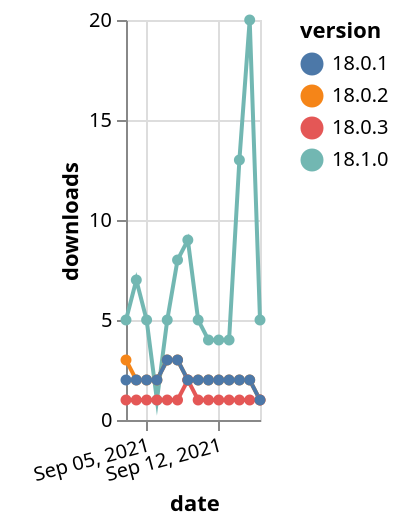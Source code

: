 {"$schema": "https://vega.github.io/schema/vega-lite/v5.json", "description": "A simple bar chart with embedded data.", "data": {"values": [{"date": "2021-09-03", "total": 6042, "delta": 5, "version": "18.1.0"}, {"date": "2021-09-04", "total": 6049, "delta": 7, "version": "18.1.0"}, {"date": "2021-09-05", "total": 6054, "delta": 5, "version": "18.1.0"}, {"date": "2021-09-06", "total": 6055, "delta": 1, "version": "18.1.0"}, {"date": "2021-09-07", "total": 6060, "delta": 5, "version": "18.1.0"}, {"date": "2021-09-08", "total": 6068, "delta": 8, "version": "18.1.0"}, {"date": "2021-09-09", "total": 6077, "delta": 9, "version": "18.1.0"}, {"date": "2021-09-10", "total": 6082, "delta": 5, "version": "18.1.0"}, {"date": "2021-09-11", "total": 6086, "delta": 4, "version": "18.1.0"}, {"date": "2021-09-12", "total": 6090, "delta": 4, "version": "18.1.0"}, {"date": "2021-09-13", "total": 6094, "delta": 4, "version": "18.1.0"}, {"date": "2021-09-14", "total": 6107, "delta": 13, "version": "18.1.0"}, {"date": "2021-09-15", "total": 6127, "delta": 20, "version": "18.1.0"}, {"date": "2021-09-16", "total": 6132, "delta": 5, "version": "18.1.0"}, {"date": "2021-09-03", "total": 3118, "delta": 3, "version": "18.0.2"}, {"date": "2021-09-04", "total": 3120, "delta": 2, "version": "18.0.2"}, {"date": "2021-09-05", "total": 3122, "delta": 2, "version": "18.0.2"}, {"date": "2021-09-06", "total": 3124, "delta": 2, "version": "18.0.2"}, {"date": "2021-09-07", "total": 3127, "delta": 3, "version": "18.0.2"}, {"date": "2021-09-08", "total": 3130, "delta": 3, "version": "18.0.2"}, {"date": "2021-09-09", "total": 3132, "delta": 2, "version": "18.0.2"}, {"date": "2021-09-10", "total": 3134, "delta": 2, "version": "18.0.2"}, {"date": "2021-09-11", "total": 3136, "delta": 2, "version": "18.0.2"}, {"date": "2021-09-12", "total": 3138, "delta": 2, "version": "18.0.2"}, {"date": "2021-09-13", "total": 3140, "delta": 2, "version": "18.0.2"}, {"date": "2021-09-14", "total": 3142, "delta": 2, "version": "18.0.2"}, {"date": "2021-09-15", "total": 3144, "delta": 2, "version": "18.0.2"}, {"date": "2021-09-16", "total": 3145, "delta": 1, "version": "18.0.2"}, {"date": "2021-09-03", "total": 1086, "delta": 1, "version": "18.0.3"}, {"date": "2021-09-04", "total": 1087, "delta": 1, "version": "18.0.3"}, {"date": "2021-09-05", "total": 1088, "delta": 1, "version": "18.0.3"}, {"date": "2021-09-06", "total": 1089, "delta": 1, "version": "18.0.3"}, {"date": "2021-09-07", "total": 1090, "delta": 1, "version": "18.0.3"}, {"date": "2021-09-08", "total": 1091, "delta": 1, "version": "18.0.3"}, {"date": "2021-09-09", "total": 1093, "delta": 2, "version": "18.0.3"}, {"date": "2021-09-10", "total": 1094, "delta": 1, "version": "18.0.3"}, {"date": "2021-09-11", "total": 1095, "delta": 1, "version": "18.0.3"}, {"date": "2021-09-12", "total": 1096, "delta": 1, "version": "18.0.3"}, {"date": "2021-09-13", "total": 1097, "delta": 1, "version": "18.0.3"}, {"date": "2021-09-14", "total": 1098, "delta": 1, "version": "18.0.3"}, {"date": "2021-09-15", "total": 1099, "delta": 1, "version": "18.0.3"}, {"date": "2021-09-16", "total": 1100, "delta": 1, "version": "18.0.3"}, {"date": "2021-09-03", "total": 2266, "delta": 2, "version": "18.0.1"}, {"date": "2021-09-04", "total": 2268, "delta": 2, "version": "18.0.1"}, {"date": "2021-09-05", "total": 2270, "delta": 2, "version": "18.0.1"}, {"date": "2021-09-06", "total": 2272, "delta": 2, "version": "18.0.1"}, {"date": "2021-09-07", "total": 2275, "delta": 3, "version": "18.0.1"}, {"date": "2021-09-08", "total": 2278, "delta": 3, "version": "18.0.1"}, {"date": "2021-09-09", "total": 2280, "delta": 2, "version": "18.0.1"}, {"date": "2021-09-10", "total": 2282, "delta": 2, "version": "18.0.1"}, {"date": "2021-09-11", "total": 2284, "delta": 2, "version": "18.0.1"}, {"date": "2021-09-12", "total": 2286, "delta": 2, "version": "18.0.1"}, {"date": "2021-09-13", "total": 2288, "delta": 2, "version": "18.0.1"}, {"date": "2021-09-14", "total": 2290, "delta": 2, "version": "18.0.1"}, {"date": "2021-09-15", "total": 2292, "delta": 2, "version": "18.0.1"}, {"date": "2021-09-16", "total": 2293, "delta": 1, "version": "18.0.1"}]}, "width": "container", "mark": {"type": "line", "point": {"filled": true}}, "encoding": {"x": {"field": "date", "type": "temporal", "timeUnit": "yearmonthdate", "title": "date", "axis": {"labelAngle": -15}}, "y": {"field": "delta", "type": "quantitative", "title": "downloads"}, "color": {"field": "version", "type": "nominal"}, "tooltip": {"field": "delta"}}}